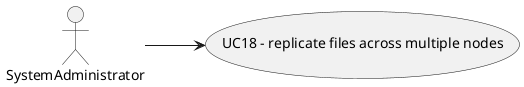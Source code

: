 @startuml

left to right direction
actor SystemAdministrator

usecase UC18 as "UC18 - replicate files across multiple nodes"
SystemAdministrator --> UC18

@enduml